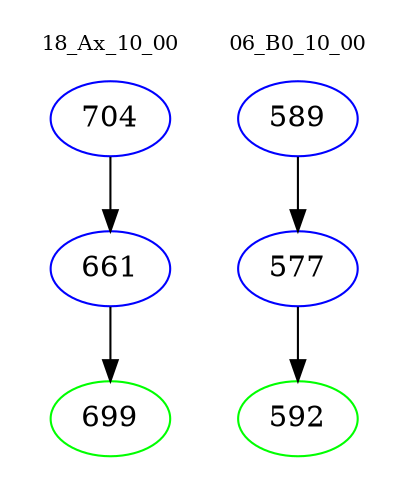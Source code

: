 digraph{
subgraph cluster_0 {
color = white
label = "18_Ax_10_00";
fontsize=10;
T0_704 [label="704", color="blue"]
T0_704 -> T0_661 [color="black"]
T0_661 [label="661", color="blue"]
T0_661 -> T0_699 [color="black"]
T0_699 [label="699", color="green"]
}
subgraph cluster_1 {
color = white
label = "06_B0_10_00";
fontsize=10;
T1_589 [label="589", color="blue"]
T1_589 -> T1_577 [color="black"]
T1_577 [label="577", color="blue"]
T1_577 -> T1_592 [color="black"]
T1_592 [label="592", color="green"]
}
}
